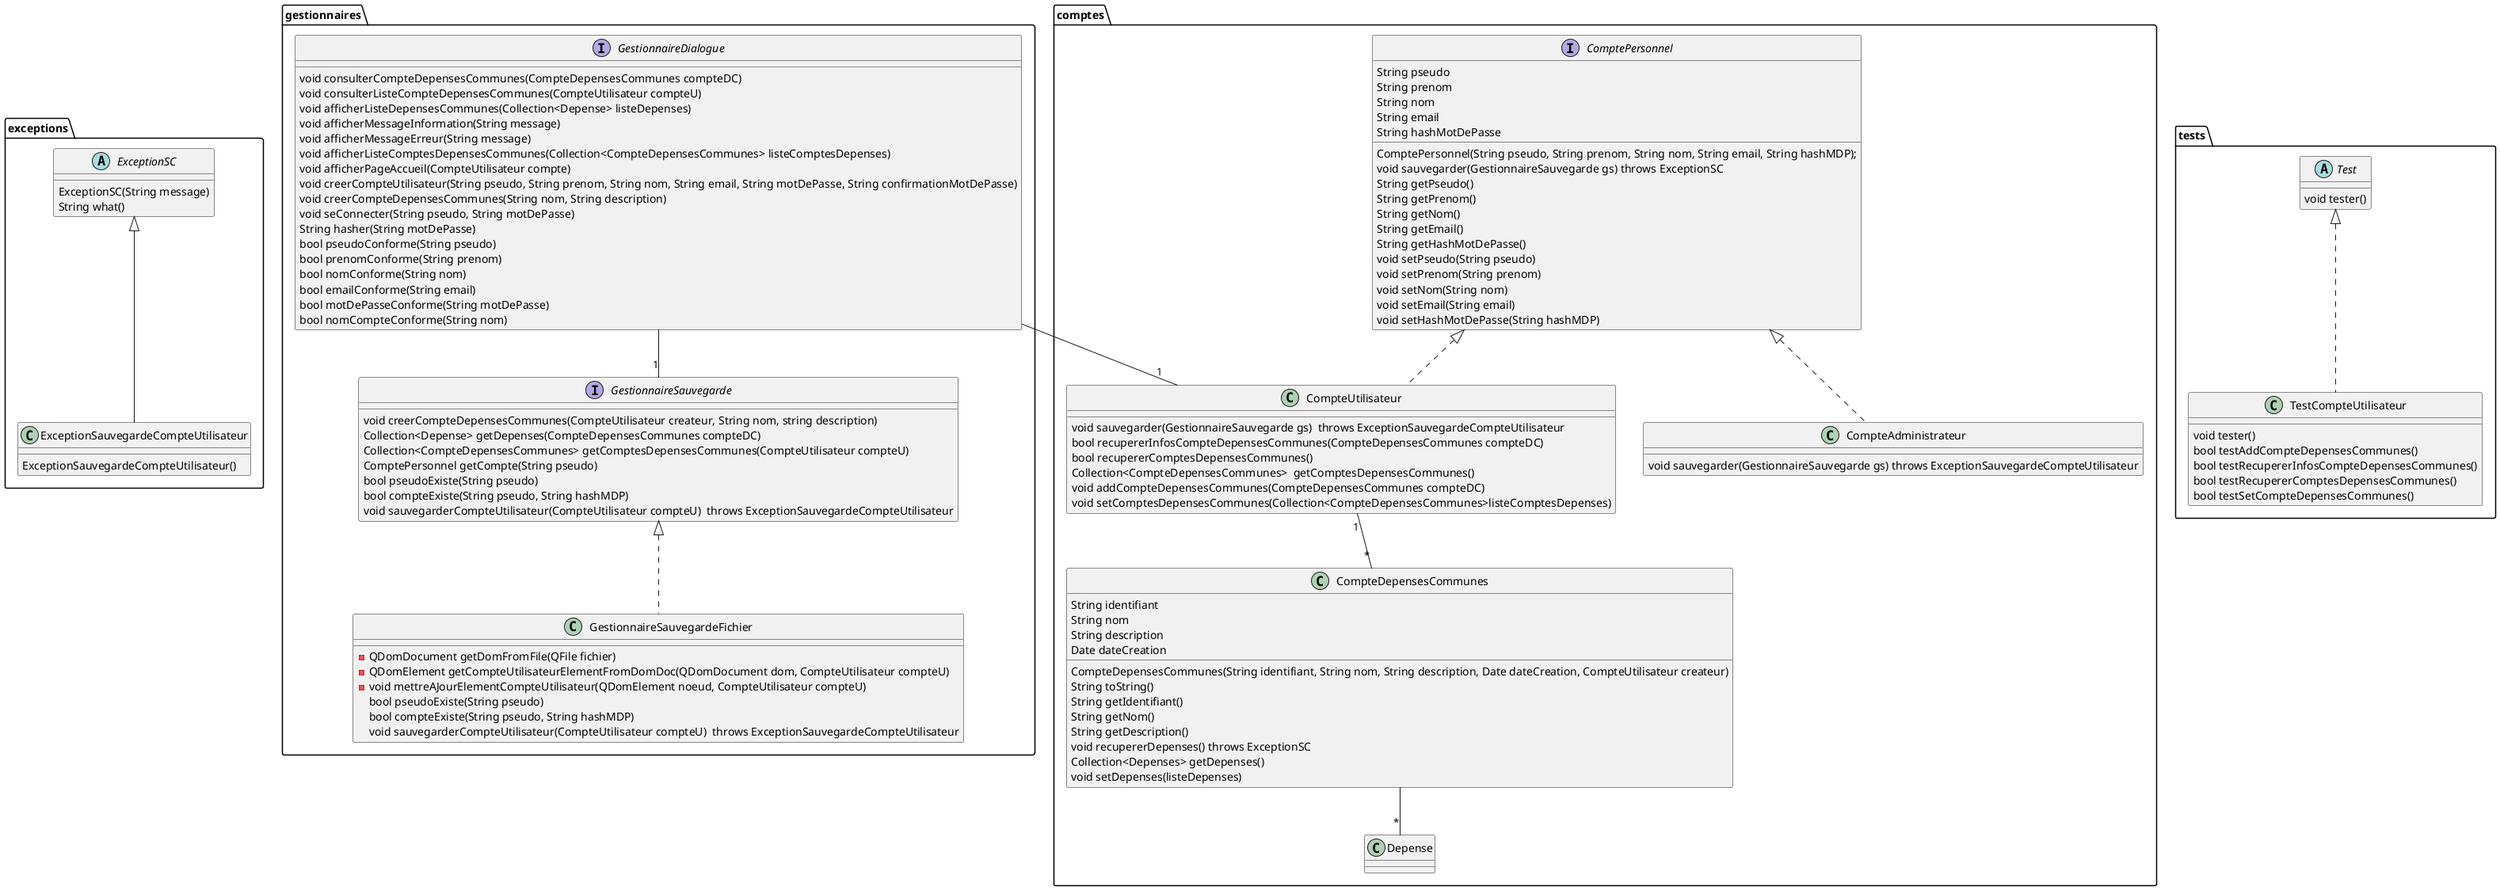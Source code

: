 @startuml Classes

package exceptions {
	abstract ExceptionSC {
		ExceptionSC(String message)
		String what()
	}

	class ExceptionSauvegardeCompteUtilisateur extends ExceptionSC {
		ExceptionSauvegardeCompteUtilisateur()
	}
}

' newpage

package gestionnaires {
	interface GestionnaireDialogue {
		void consulterCompteDepensesCommunes(CompteDepensesCommunes compteDC)
		void consulterListeCompteDepensesCommunes(CompteUtilisateur compteU)
		void afficherListeDepensesCommunes(Collection<Depense> listeDepenses)
		void afficherMessageInformation(String message)
		void afficherMessageErreur(String message)
		void afficherListeComptesDepensesCommunes(Collection<CompteDepensesCommunes> listeComptesDepenses)
		void afficherPageAccueil(CompteUtilisateur compte)
		void creerCompteUtilisateur(String pseudo, String prenom, String nom, String email, String motDePasse, String confirmationMotDePasse)
		void creerCompteDepensesCommunes(String nom, String description)
		void seConnecter(String pseudo, String motDePasse)
		String hasher(String motDePasse)
		bool pseudoConforme(String pseudo)
		bool prenomConforme(String prenom)
		bool nomConforme(String nom)
		bool emailConforme(String email)
		bool motDePasseConforme(String motDePasse)
		bool nomCompteConforme(String nom)
	}

	interface GestionnaireSauvegarde {
		void creerCompteDepensesCommunes(CompteUtilisateur createur, String nom, string description)
		Collection<Depense> getDepenses(CompteDepensesCommunes compteDC)
		Collection<CompteDepensesCommunes> getComptesDepensesCommunes(CompteUtilisateur compteU)
		ComptePersonnel getCompte(String pseudo)
		bool pseudoExiste(String pseudo)
		bool compteExiste(String pseudo, String hashMDP)
		void sauvegarderCompteUtilisateur(CompteUtilisateur compteU)  throws ExceptionSauvegardeCompteUtilisateur
	}

	class GestionnaireSauvegardeFichier implements GestionnaireSauvegarde {
		-QDomDocument getDomFromFile(QFile fichier)
		-QDomElement getCompteUtilisateurElementFromDomDoc(QDomDocument dom, CompteUtilisateur compteU)
		-void mettreAJourElementCompteUtilisateur(QDomElement noeud, CompteUtilisateur compteU)
		bool pseudoExiste(String pseudo)
		bool compteExiste(String pseudo, String hashMDP)
		void sauvegarderCompteUtilisateur(CompteUtilisateur compteU)  throws ExceptionSauvegardeCompteUtilisateur
	}

}

' newpage

package comptes {
	interface ComptePersonnel {
		String pseudo
		String prenom
		String nom
		String email
		String hashMotDePasse
		ComptePersonnel(String pseudo, String prenom, String nom, String email, String hashMDP);
		void sauvegarder(GestionnaireSauvegarde gs) throws ExceptionSC
		String getPseudo()
		String getPrenom()
		String getNom()
		String getEmail()
		String getHashMotDePasse()
		void setPseudo(String pseudo)
		void setPrenom(String prenom)
		void setNom(String nom)
		void setEmail(String email)
		void setHashMotDePasse(String hashMDP)
	}

	class CompteAdministrateur implements ComptePersonnel {
		void sauvegarder(GestionnaireSauvegarde gs) throws ExceptionSauvegardeCompteUtilisateur
	}


	class CompteUtilisateur implements ComptePersonnel {
		void sauvegarder(GestionnaireSauvegarde gs)  throws ExceptionSauvegardeCompteUtilisateur
		bool recupererInfosCompteDepensesCommunes(CompteDepensesCommunes compteDC)
		bool recupererComptesDepensesCommunes()
		Collection<CompteDepensesCommunes>  getComptesDepensesCommunes()
		void addCompteDepensesCommunes(CompteDepensesCommunes compteDC)
		void setComptesDepensesCommunes(Collection<CompteDepensesCommunes>listeComptesDepenses)
	}

	class CompteDepensesCommunes {
		String identifiant
		String nom
		String description
		Date dateCreation
		CompteDepensesCommunes(String identifiant, String nom, String description, Date dateCreation, CompteUtilisateur createur)
		String toString()
		String getIdentifiant()
		String getNom()
		String getDescription()
		void recupererDepenses() throws ExceptionSC
		Collection<Depenses> getDepenses()
		void setDepenses(listeDepenses)
	}

	class Depense {

	}
}

package tests {
	abstract class Test {
		void tester()
	}

	class TestCompteUtilisateur implements Test {
		void tester()
		bool testAddCompteDepensesCommunes()
		bool testRecupererInfosCompteDepensesCommunes()
		bool testRecupererComptesDepensesCommunes()
		bool testSetCompteDepensesCommunes()
	}
}

GestionnaireDialogue --"1" CompteUtilisateur
GestionnaireDialogue --"1" GestionnaireSauvegarde
CompteDepensesCommunes --"*" Depense
CompteUtilisateur "1"--"*" CompteDepensesCommunes

@enduml